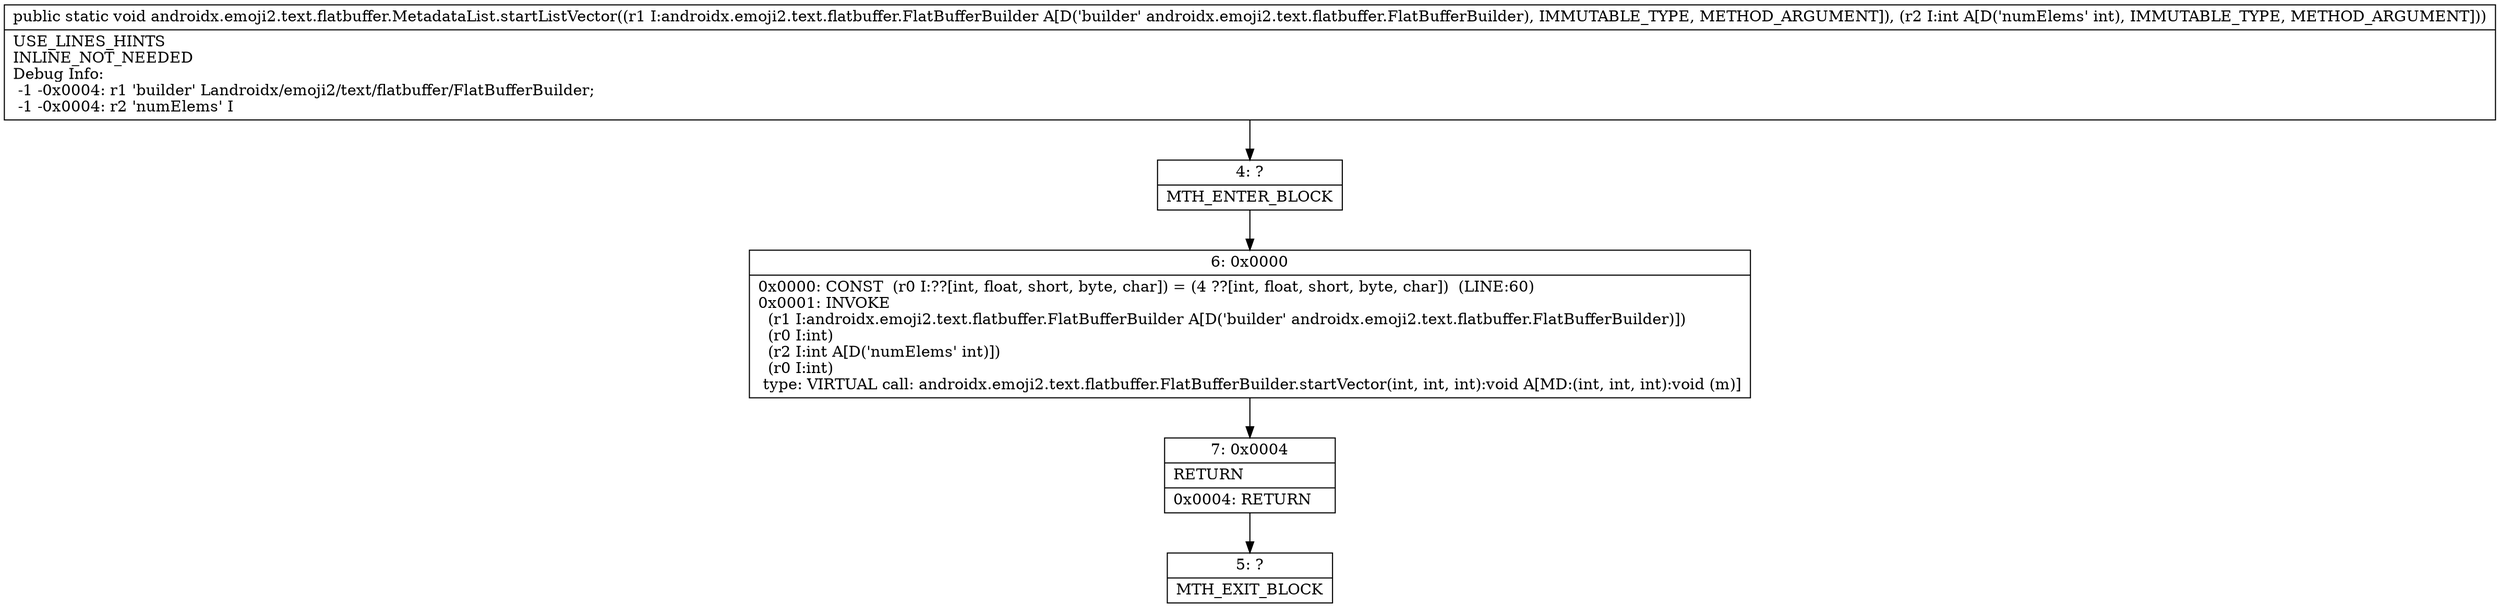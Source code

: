 digraph "CFG forandroidx.emoji2.text.flatbuffer.MetadataList.startListVector(Landroidx\/emoji2\/text\/flatbuffer\/FlatBufferBuilder;I)V" {
Node_4 [shape=record,label="{4\:\ ?|MTH_ENTER_BLOCK\l}"];
Node_6 [shape=record,label="{6\:\ 0x0000|0x0000: CONST  (r0 I:??[int, float, short, byte, char]) = (4 ??[int, float, short, byte, char])  (LINE:60)\l0x0001: INVOKE  \l  (r1 I:androidx.emoji2.text.flatbuffer.FlatBufferBuilder A[D('builder' androidx.emoji2.text.flatbuffer.FlatBufferBuilder)])\l  (r0 I:int)\l  (r2 I:int A[D('numElems' int)])\l  (r0 I:int)\l type: VIRTUAL call: androidx.emoji2.text.flatbuffer.FlatBufferBuilder.startVector(int, int, int):void A[MD:(int, int, int):void (m)]\l}"];
Node_7 [shape=record,label="{7\:\ 0x0004|RETURN\l|0x0004: RETURN   \l}"];
Node_5 [shape=record,label="{5\:\ ?|MTH_EXIT_BLOCK\l}"];
MethodNode[shape=record,label="{public static void androidx.emoji2.text.flatbuffer.MetadataList.startListVector((r1 I:androidx.emoji2.text.flatbuffer.FlatBufferBuilder A[D('builder' androidx.emoji2.text.flatbuffer.FlatBufferBuilder), IMMUTABLE_TYPE, METHOD_ARGUMENT]), (r2 I:int A[D('numElems' int), IMMUTABLE_TYPE, METHOD_ARGUMENT]))  | USE_LINES_HINTS\lINLINE_NOT_NEEDED\lDebug Info:\l  \-1 \-0x0004: r1 'builder' Landroidx\/emoji2\/text\/flatbuffer\/FlatBufferBuilder;\l  \-1 \-0x0004: r2 'numElems' I\l}"];
MethodNode -> Node_4;Node_4 -> Node_6;
Node_6 -> Node_7;
Node_7 -> Node_5;
}

